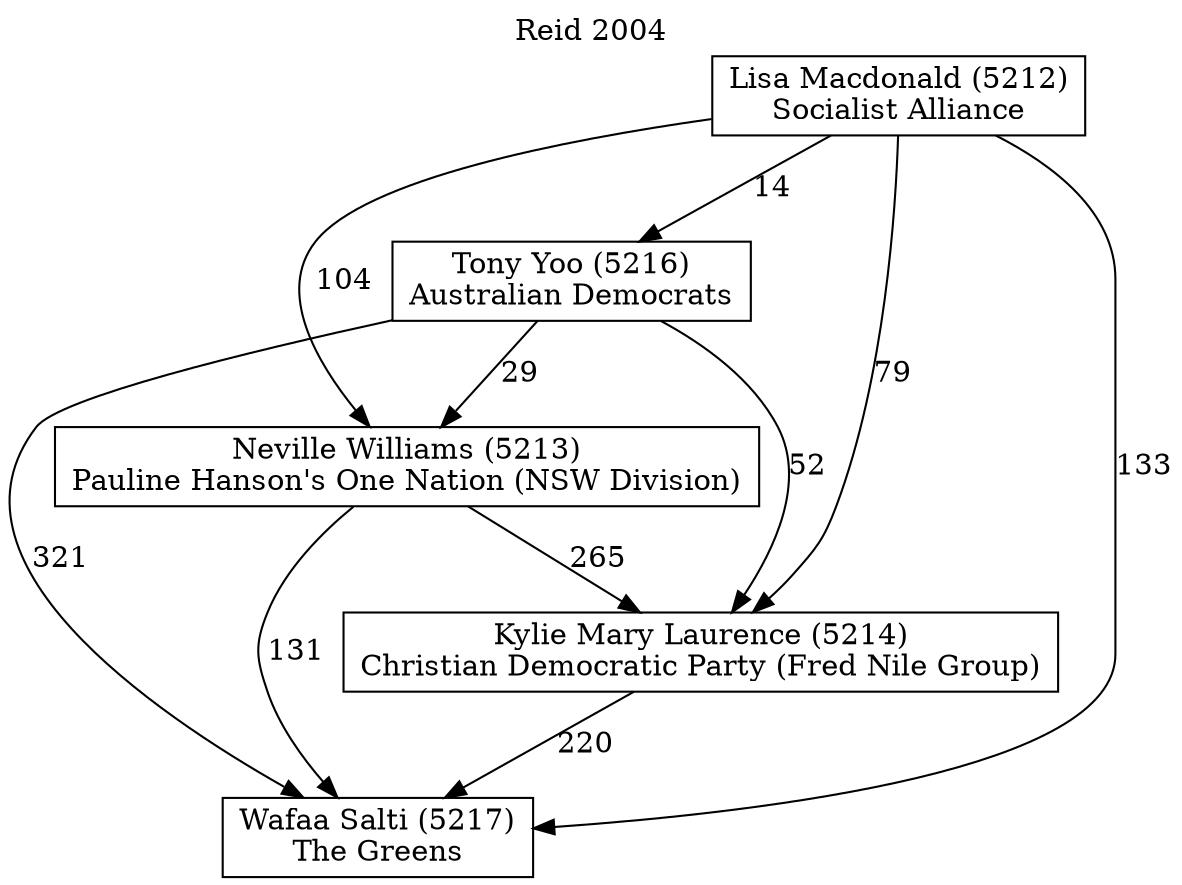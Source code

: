 // House preference flow
digraph "Wafaa Salti (5217)_Reid_2004" {
	graph [label="Reid 2004" labelloc=t mclimit=10]
	node [shape=box]
	"Kylie Mary Laurence (5214)" [label="Kylie Mary Laurence (5214)
Christian Democratic Party (Fred Nile Group)"]
	"Lisa Macdonald (5212)" [label="Lisa Macdonald (5212)
Socialist Alliance"]
	"Neville Williams (5213)" [label="Neville Williams (5213)
Pauline Hanson's One Nation (NSW Division)"]
	"Tony Yoo (5216)" [label="Tony Yoo (5216)
Australian Democrats"]
	"Wafaa Salti (5217)" [label="Wafaa Salti (5217)
The Greens"]
	"Kylie Mary Laurence (5214)" -> "Wafaa Salti (5217)" [label=220]
	"Lisa Macdonald (5212)" -> "Kylie Mary Laurence (5214)" [label=79]
	"Lisa Macdonald (5212)" -> "Neville Williams (5213)" [label=104]
	"Lisa Macdonald (5212)" -> "Tony Yoo (5216)" [label=14]
	"Lisa Macdonald (5212)" -> "Wafaa Salti (5217)" [label=133]
	"Neville Williams (5213)" -> "Kylie Mary Laurence (5214)" [label=265]
	"Neville Williams (5213)" -> "Wafaa Salti (5217)" [label=131]
	"Tony Yoo (5216)" -> "Kylie Mary Laurence (5214)" [label=52]
	"Tony Yoo (5216)" -> "Neville Williams (5213)" [label=29]
	"Tony Yoo (5216)" -> "Wafaa Salti (5217)" [label=321]
}
